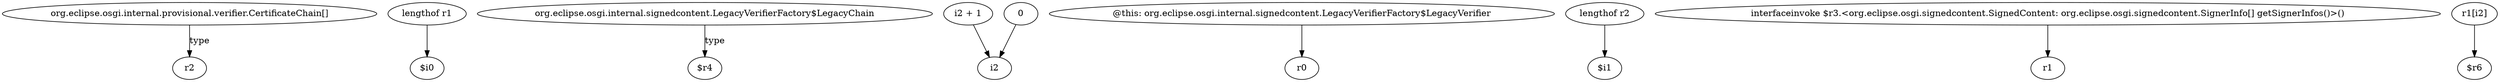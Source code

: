 digraph g {
0[label="org.eclipse.osgi.internal.provisional.verifier.CertificateChain[]"]
1[label="r2"]
0->1[label="type"]
2[label="lengthof r1"]
3[label="$i0"]
2->3[label=""]
4[label="org.eclipse.osgi.internal.signedcontent.LegacyVerifierFactory$LegacyChain"]
5[label="$r4"]
4->5[label="type"]
6[label="i2 + 1"]
7[label="i2"]
6->7[label=""]
8[label="@this: org.eclipse.osgi.internal.signedcontent.LegacyVerifierFactory$LegacyVerifier"]
9[label="r0"]
8->9[label=""]
10[label="0"]
10->7[label=""]
11[label="lengthof r2"]
12[label="$i1"]
11->12[label=""]
13[label="interfaceinvoke $r3.<org.eclipse.osgi.signedcontent.SignedContent: org.eclipse.osgi.signedcontent.SignerInfo[] getSignerInfos()>()"]
14[label="r1"]
13->14[label=""]
15[label="r1[i2]"]
16[label="$r6"]
15->16[label=""]
}